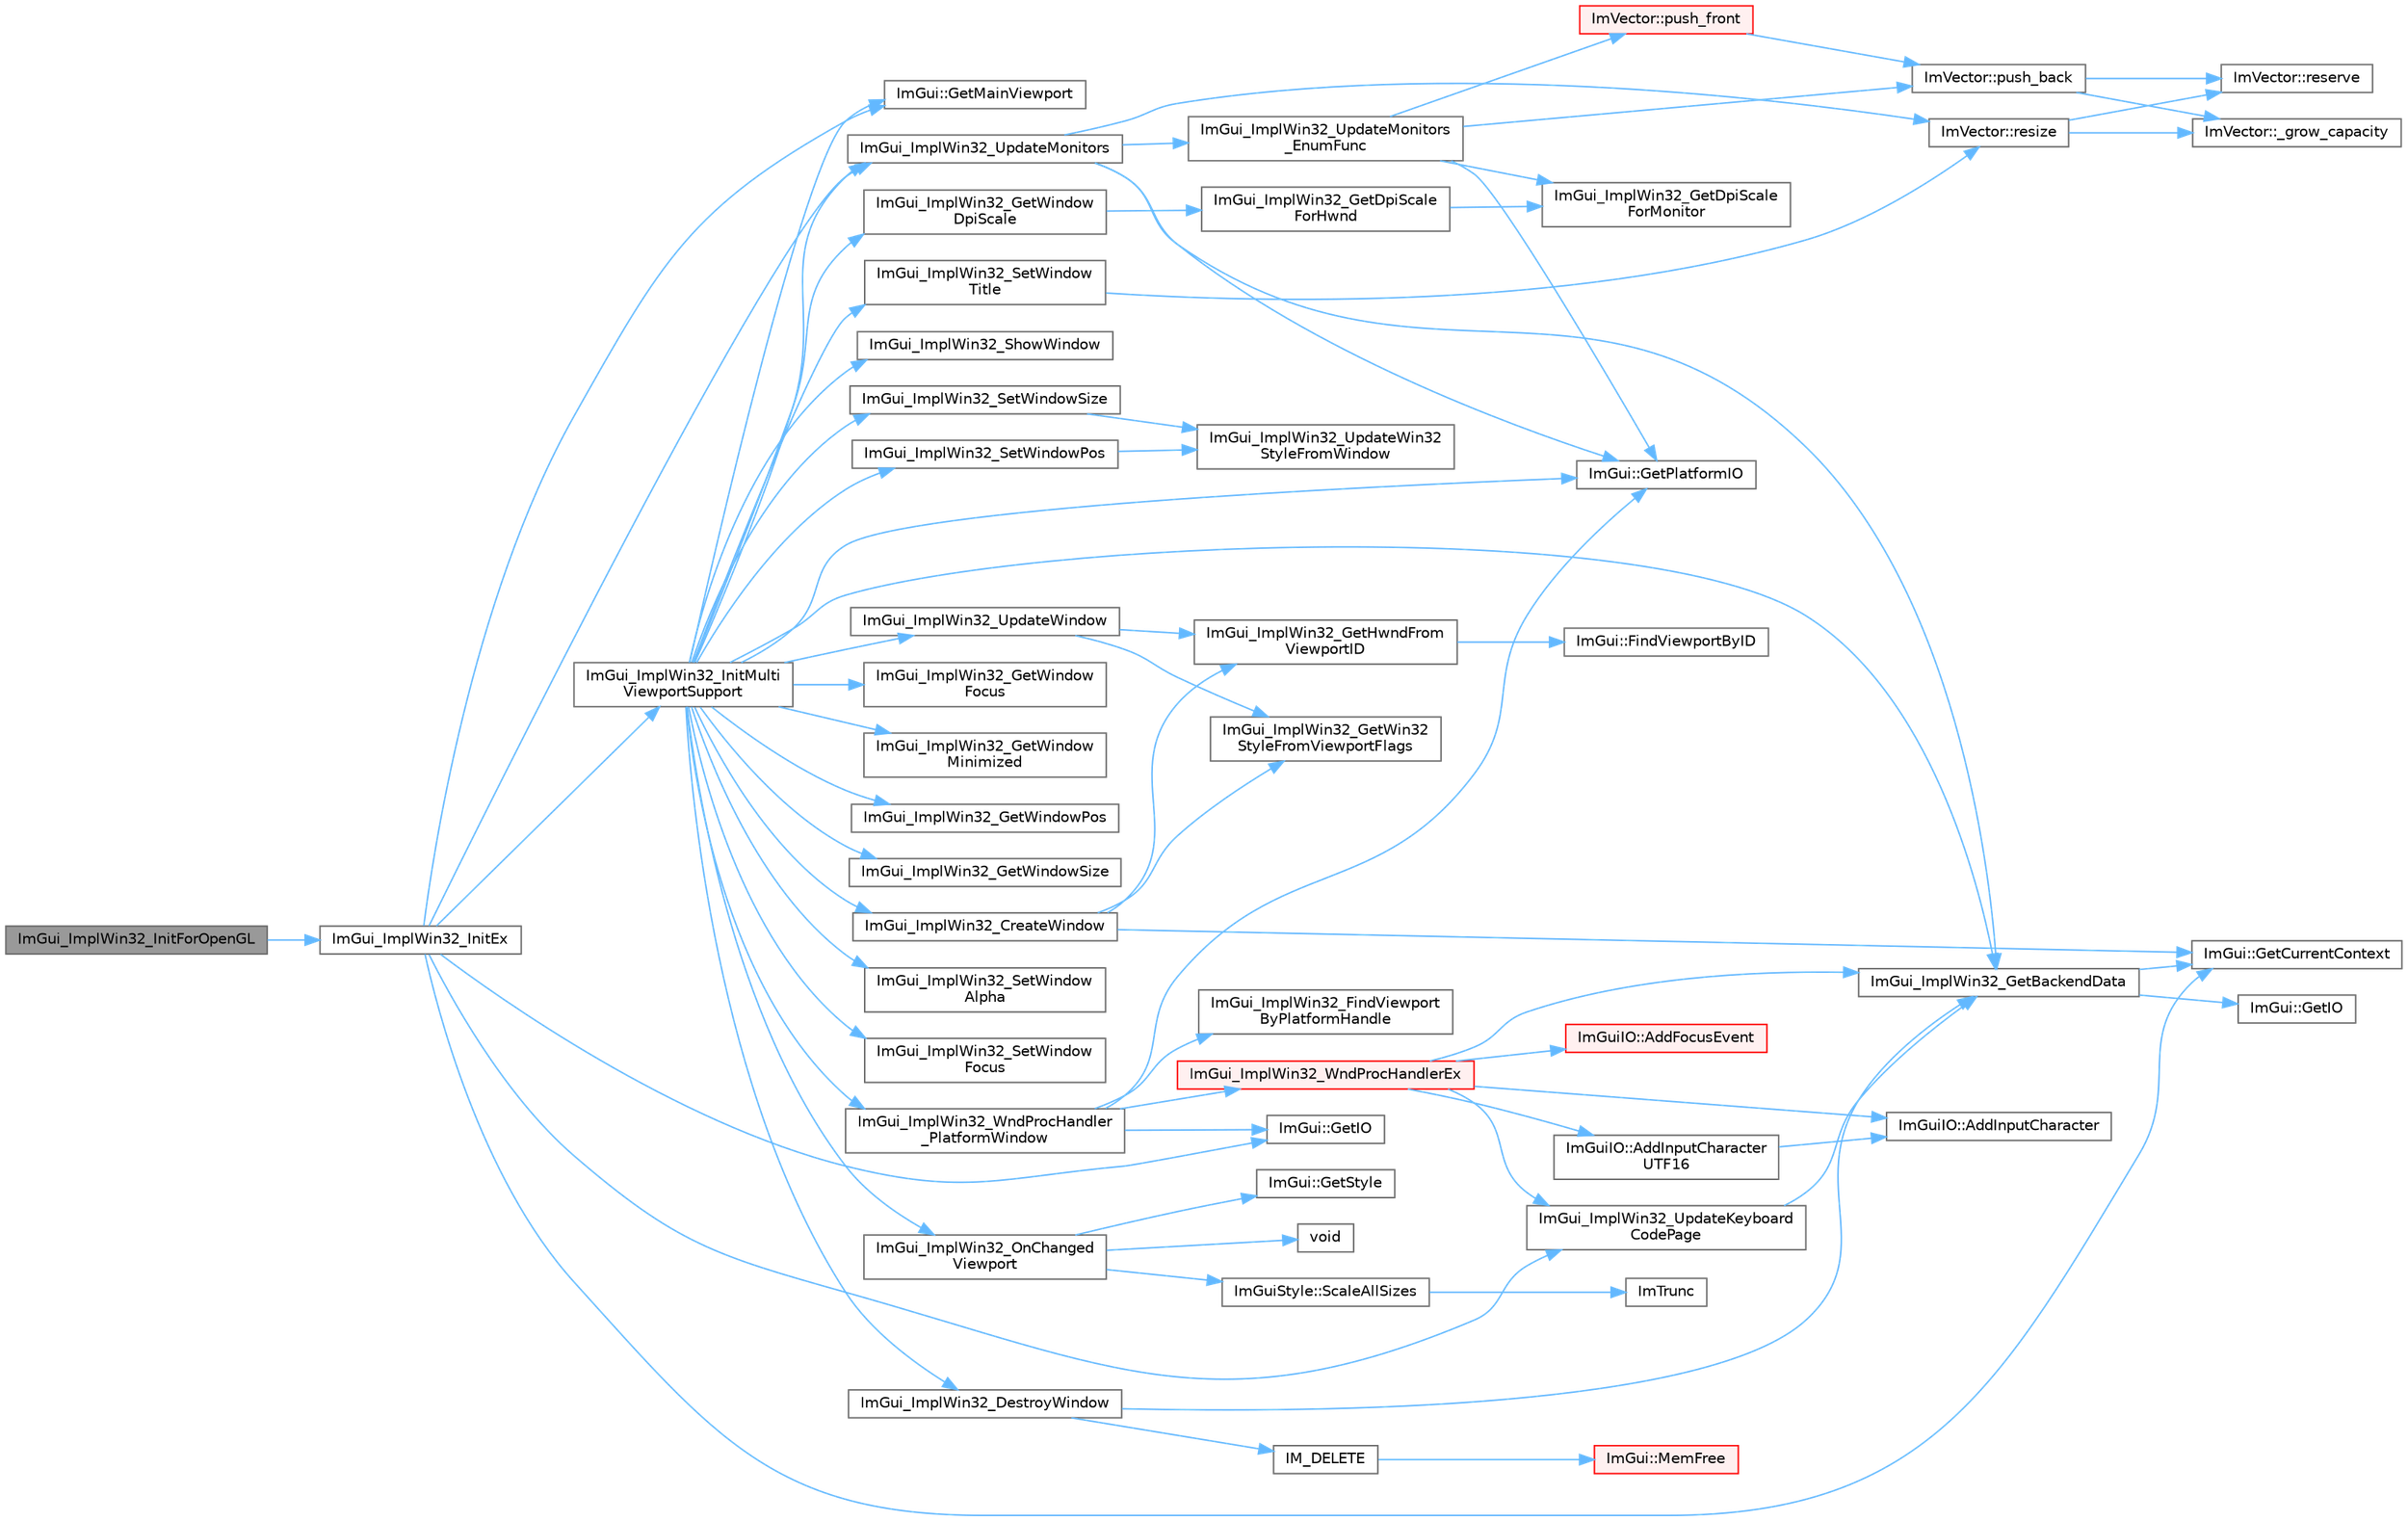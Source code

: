 digraph "ImGui_ImplWin32_InitForOpenGL"
{
 // LATEX_PDF_SIZE
  bgcolor="transparent";
  edge [fontname=Helvetica,fontsize=10,labelfontname=Helvetica,labelfontsize=10];
  node [fontname=Helvetica,fontsize=10,shape=box,height=0.2,width=0.4];
  rankdir="LR";
  Node1 [id="Node000001",label="ImGui_ImplWin32_InitForOpenGL",height=0.2,width=0.4,color="gray40", fillcolor="grey60", style="filled", fontcolor="black",tooltip=" "];
  Node1 -> Node2 [id="edge72_Node000001_Node000002",color="steelblue1",style="solid",tooltip=" "];
  Node2 [id="Node000002",label="ImGui_ImplWin32_InitEx",height=0.2,width=0.4,color="grey40", fillcolor="white", style="filled",URL="$imgui__impl__win32_8cpp.html#aae36e87f5370bd86a7ea10c76f742ccb",tooltip=" "];
  Node2 -> Node3 [id="edge73_Node000002_Node000003",color="steelblue1",style="solid",tooltip=" "];
  Node3 [id="Node000003",label="ImGui::GetCurrentContext",height=0.2,width=0.4,color="grey40", fillcolor="white", style="filled",URL="$namespace_im_gui.html#af557a6de5538099a0f6047eb994bbf42",tooltip=" "];
  Node2 -> Node4 [id="edge74_Node000002_Node000004",color="steelblue1",style="solid",tooltip=" "];
  Node4 [id="Node000004",label="ImGui::GetIO",height=0.2,width=0.4,color="grey40", fillcolor="white", style="filled",URL="$namespace_im_gui.html#a3179e560812f878f3961ce803a5d9302",tooltip=" "];
  Node2 -> Node5 [id="edge75_Node000002_Node000005",color="steelblue1",style="solid",tooltip=" "];
  Node5 [id="Node000005",label="ImGui::GetMainViewport",height=0.2,width=0.4,color="grey40", fillcolor="white", style="filled",URL="$namespace_im_gui.html#a7bf620af1d66ee7d7b06701894d23e60",tooltip=" "];
  Node2 -> Node6 [id="edge76_Node000002_Node000006",color="steelblue1",style="solid",tooltip=" "];
  Node6 [id="Node000006",label="ImGui_ImplWin32_InitMulti\lViewportSupport",height=0.2,width=0.4,color="grey40", fillcolor="white", style="filled",URL="$imgui__impl__win32_8cpp.html#a580ea37efc232c8e76da164e876e0f54",tooltip=" "];
  Node6 -> Node5 [id="edge77_Node000006_Node000005",color="steelblue1",style="solid",tooltip=" "];
  Node6 -> Node7 [id="edge78_Node000006_Node000007",color="steelblue1",style="solid",tooltip=" "];
  Node7 [id="Node000007",label="ImGui::GetPlatformIO",height=0.2,width=0.4,color="grey40", fillcolor="white", style="filled",URL="$namespace_im_gui.html#a3edc2b6129cbf1e8d247c6d03c344065",tooltip=" "];
  Node6 -> Node8 [id="edge79_Node000006_Node000008",color="steelblue1",style="solid",tooltip=" "];
  Node8 [id="Node000008",label="ImGui_ImplWin32_CreateWindow",height=0.2,width=0.4,color="grey40", fillcolor="white", style="filled",URL="$imgui__impl__win32_8cpp.html#ab39d42e1529ae7793a80fa99a0aa7247",tooltip=" "];
  Node8 -> Node3 [id="edge80_Node000008_Node000003",color="steelblue1",style="solid",tooltip=" "];
  Node8 -> Node9 [id="edge81_Node000008_Node000009",color="steelblue1",style="solid",tooltip=" "];
  Node9 [id="Node000009",label="ImGui_ImplWin32_GetHwndFrom\lViewportID",height=0.2,width=0.4,color="grey40", fillcolor="white", style="filled",URL="$imgui__impl__win32_8cpp.html#ae0a83a1bf5194226a45cdbd9bc3016b5",tooltip=" "];
  Node9 -> Node10 [id="edge82_Node000009_Node000010",color="steelblue1",style="solid",tooltip=" "];
  Node10 [id="Node000010",label="ImGui::FindViewportByID",height=0.2,width=0.4,color="grey40", fillcolor="white", style="filled",URL="$namespace_im_gui.html#a19f511dec79b1d152da3cd6667bb3856",tooltip=" "];
  Node8 -> Node11 [id="edge83_Node000008_Node000011",color="steelblue1",style="solid",tooltip=" "];
  Node11 [id="Node000011",label="ImGui_ImplWin32_GetWin32\lStyleFromViewportFlags",height=0.2,width=0.4,color="grey40", fillcolor="white", style="filled",URL="$imgui__impl__win32_8cpp.html#a04cb7906c75b84f6e846fa535362ced4",tooltip=" "];
  Node6 -> Node12 [id="edge84_Node000006_Node000012",color="steelblue1",style="solid",tooltip=" "];
  Node12 [id="Node000012",label="ImGui_ImplWin32_DestroyWindow",height=0.2,width=0.4,color="grey40", fillcolor="white", style="filled",URL="$imgui__impl__win32_8cpp.html#a98a47b4efabbba97b149e3cc997f9420",tooltip=" "];
  Node12 -> Node13 [id="edge85_Node000012_Node000013",color="steelblue1",style="solid",tooltip=" "];
  Node13 [id="Node000013",label="IM_DELETE",height=0.2,width=0.4,color="grey40", fillcolor="white", style="filled",URL="$imgui_8h.html#a3c856832c3fe1da8767a9353da3707e1",tooltip=" "];
  Node13 -> Node14 [id="edge86_Node000013_Node000014",color="steelblue1",style="solid",tooltip=" "];
  Node14 [id="Node000014",label="ImGui::MemFree",height=0.2,width=0.4,color="red", fillcolor="#FFF0F0", style="filled",URL="$namespace_im_gui.html#a269ec695c6e722ec3da85dae37f0675d",tooltip=" "];
  Node12 -> Node20 [id="edge87_Node000012_Node000020",color="steelblue1",style="solid",tooltip=" "];
  Node20 [id="Node000020",label="ImGui_ImplWin32_GetBackendData",height=0.2,width=0.4,color="grey40", fillcolor="white", style="filled",URL="$imgui__impl__win32_8cpp.html#a89061996e57d1d3850ca680093eaa688",tooltip=" "];
  Node20 -> Node3 [id="edge88_Node000020_Node000003",color="steelblue1",style="solid",tooltip=" "];
  Node20 -> Node21 [id="edge89_Node000020_Node000021",color="steelblue1",style="solid",tooltip=" "];
  Node21 [id="Node000021",label="ImGui::GetIO",height=0.2,width=0.4,color="grey40", fillcolor="white", style="filled",URL="$namespace_im_gui.html#a7dea7d0530868f078324f14a308f0c3c",tooltip=" "];
  Node6 -> Node20 [id="edge90_Node000006_Node000020",color="steelblue1",style="solid",tooltip=" "];
  Node6 -> Node22 [id="edge91_Node000006_Node000022",color="steelblue1",style="solid",tooltip=" "];
  Node22 [id="Node000022",label="ImGui_ImplWin32_GetWindow\lDpiScale",height=0.2,width=0.4,color="grey40", fillcolor="white", style="filled",URL="$imgui__impl__win32_8cpp.html#ad0c9d8b96ddfa493059d4c41e7db6492",tooltip=" "];
  Node22 -> Node23 [id="edge92_Node000022_Node000023",color="steelblue1",style="solid",tooltip=" "];
  Node23 [id="Node000023",label="ImGui_ImplWin32_GetDpiScale\lForHwnd",height=0.2,width=0.4,color="grey40", fillcolor="white", style="filled",URL="$imgui__impl__win32_8cpp.html#a63408fa92e0f85dcf74b27ba6b81f7f4",tooltip=" "];
  Node23 -> Node24 [id="edge93_Node000023_Node000024",color="steelblue1",style="solid",tooltip=" "];
  Node24 [id="Node000024",label="ImGui_ImplWin32_GetDpiScale\lForMonitor",height=0.2,width=0.4,color="grey40", fillcolor="white", style="filled",URL="$imgui__impl__win32_8cpp.html#a765356269dc7e4f7f521d5f9c9bc42a5",tooltip=" "];
  Node6 -> Node25 [id="edge94_Node000006_Node000025",color="steelblue1",style="solid",tooltip=" "];
  Node25 [id="Node000025",label="ImGui_ImplWin32_GetWindow\lFocus",height=0.2,width=0.4,color="grey40", fillcolor="white", style="filled",URL="$imgui__impl__win32_8cpp.html#a779e3d7c2538d85073b74fbda38e6e87",tooltip=" "];
  Node6 -> Node26 [id="edge95_Node000006_Node000026",color="steelblue1",style="solid",tooltip=" "];
  Node26 [id="Node000026",label="ImGui_ImplWin32_GetWindow\lMinimized",height=0.2,width=0.4,color="grey40", fillcolor="white", style="filled",URL="$imgui__impl__win32_8cpp.html#aa4db55cffa972a9f20dc26aaae4ce61b",tooltip=" "];
  Node6 -> Node27 [id="edge96_Node000006_Node000027",color="steelblue1",style="solid",tooltip=" "];
  Node27 [id="Node000027",label="ImGui_ImplWin32_GetWindowPos",height=0.2,width=0.4,color="grey40", fillcolor="white", style="filled",URL="$imgui__impl__win32_8cpp.html#a135aea105cbe5fb3e991135dd303365b",tooltip=" "];
  Node6 -> Node28 [id="edge97_Node000006_Node000028",color="steelblue1",style="solid",tooltip=" "];
  Node28 [id="Node000028",label="ImGui_ImplWin32_GetWindowSize",height=0.2,width=0.4,color="grey40", fillcolor="white", style="filled",URL="$imgui__impl__win32_8cpp.html#abf9fabfc5fccc273dd0c772caf9afd2a",tooltip=" "];
  Node6 -> Node29 [id="edge98_Node000006_Node000029",color="steelblue1",style="solid",tooltip=" "];
  Node29 [id="Node000029",label="ImGui_ImplWin32_OnChanged\lViewport",height=0.2,width=0.4,color="grey40", fillcolor="white", style="filled",URL="$imgui__impl__win32_8cpp.html#a07fb8ef75809375968109182ec3766ea",tooltip=" "];
  Node29 -> Node30 [id="edge99_Node000029_Node000030",color="steelblue1",style="solid",tooltip=" "];
  Node30 [id="Node000030",label="ImGui::GetStyle",height=0.2,width=0.4,color="grey40", fillcolor="white", style="filled",URL="$namespace_im_gui.html#abafef4bb3e3654efd96a47b2e22870a7",tooltip=" "];
  Node29 -> Node31 [id="edge100_Node000029_Node000031",color="steelblue1",style="solid",tooltip=" "];
  Node31 [id="Node000031",label="ImGuiStyle::ScaleAllSizes",height=0.2,width=0.4,color="grey40", fillcolor="white", style="filled",URL="$struct_im_gui_style.html#a7c9d3e0974a239f65e433cc952be0627",tooltip=" "];
  Node31 -> Node32 [id="edge101_Node000031_Node000032",color="steelblue1",style="solid",tooltip=" "];
  Node32 [id="Node000032",label="ImTrunc",height=0.2,width=0.4,color="grey40", fillcolor="white", style="filled",URL="$imgui__internal_8h.html#a34870cae27ccd450c17ec3d3910b2da4",tooltip=" "];
  Node29 -> Node33 [id="edge102_Node000029_Node000033",color="steelblue1",style="solid",tooltip=" "];
  Node33 [id="Node000033",label="void",height=0.2,width=0.4,color="grey40", fillcolor="white", style="filled",URL="$mimalloc_8h.html#a9d6d8aef94ac19034a5f163606f84830",tooltip=" "];
  Node6 -> Node34 [id="edge103_Node000006_Node000034",color="steelblue1",style="solid",tooltip=" "];
  Node34 [id="Node000034",label="ImGui_ImplWin32_SetWindow\lAlpha",height=0.2,width=0.4,color="grey40", fillcolor="white", style="filled",URL="$imgui__impl__win32_8cpp.html#a20c59a1c91616a24f550f5bc8c970415",tooltip=" "];
  Node6 -> Node35 [id="edge104_Node000006_Node000035",color="steelblue1",style="solid",tooltip=" "];
  Node35 [id="Node000035",label="ImGui_ImplWin32_SetWindow\lFocus",height=0.2,width=0.4,color="grey40", fillcolor="white", style="filled",URL="$imgui__impl__win32_8cpp.html#a23dbebd2bbb4f5152dcb78cf80a31864",tooltip=" "];
  Node6 -> Node36 [id="edge105_Node000006_Node000036",color="steelblue1",style="solid",tooltip=" "];
  Node36 [id="Node000036",label="ImGui_ImplWin32_SetWindowPos",height=0.2,width=0.4,color="grey40", fillcolor="white", style="filled",URL="$imgui__impl__win32_8cpp.html#a00dc1393aaa6bfe49a8e28c7fa3a0116",tooltip=" "];
  Node36 -> Node37 [id="edge106_Node000036_Node000037",color="steelblue1",style="solid",tooltip=" "];
  Node37 [id="Node000037",label="ImGui_ImplWin32_UpdateWin32\lStyleFromWindow",height=0.2,width=0.4,color="grey40", fillcolor="white", style="filled",URL="$imgui__impl__win32_8cpp.html#abd1e53cc3112c8eb2c5e3ef6f87fdcc4",tooltip=" "];
  Node6 -> Node38 [id="edge107_Node000006_Node000038",color="steelblue1",style="solid",tooltip=" "];
  Node38 [id="Node000038",label="ImGui_ImplWin32_SetWindowSize",height=0.2,width=0.4,color="grey40", fillcolor="white", style="filled",URL="$imgui__impl__win32_8cpp.html#a25e40453143994bf4b6b730f0095ca61",tooltip=" "];
  Node38 -> Node37 [id="edge108_Node000038_Node000037",color="steelblue1",style="solid",tooltip=" "];
  Node6 -> Node39 [id="edge109_Node000006_Node000039",color="steelblue1",style="solid",tooltip=" "];
  Node39 [id="Node000039",label="ImGui_ImplWin32_SetWindow\lTitle",height=0.2,width=0.4,color="grey40", fillcolor="white", style="filled",URL="$imgui__impl__win32_8cpp.html#a2f431ee18a1d3211691aa572a58f531b",tooltip=" "];
  Node39 -> Node40 [id="edge110_Node000039_Node000040",color="steelblue1",style="solid",tooltip=" "];
  Node40 [id="Node000040",label="ImVector::resize",height=0.2,width=0.4,color="grey40", fillcolor="white", style="filled",URL="$struct_im_vector.html#ac371dd62e56ae486b1a5038cf07eee56",tooltip=" "];
  Node40 -> Node41 [id="edge111_Node000040_Node000041",color="steelblue1",style="solid",tooltip=" "];
  Node41 [id="Node000041",label="ImVector::_grow_capacity",height=0.2,width=0.4,color="grey40", fillcolor="white", style="filled",URL="$struct_im_vector.html#a3a097635d464b1b70dc7d59996a88b28",tooltip=" "];
  Node40 -> Node42 [id="edge112_Node000040_Node000042",color="steelblue1",style="solid",tooltip=" "];
  Node42 [id="Node000042",label="ImVector::reserve",height=0.2,width=0.4,color="grey40", fillcolor="white", style="filled",URL="$struct_im_vector.html#a0f14f5736c3372157856eebb67123b75",tooltip=" "];
  Node6 -> Node43 [id="edge113_Node000006_Node000043",color="steelblue1",style="solid",tooltip=" "];
  Node43 [id="Node000043",label="ImGui_ImplWin32_ShowWindow",height=0.2,width=0.4,color="grey40", fillcolor="white", style="filled",URL="$imgui__impl__win32_8cpp.html#af2a09beeb89c0fc97e459cf1543bea81",tooltip=" "];
  Node6 -> Node44 [id="edge114_Node000006_Node000044",color="steelblue1",style="solid",tooltip=" "];
  Node44 [id="Node000044",label="ImGui_ImplWin32_UpdateMonitors",height=0.2,width=0.4,color="grey40", fillcolor="white", style="filled",URL="$imgui__impl__win32_8cpp.html#a89e9a7d37283f923c83cb50573b5e1d9",tooltip=" "];
  Node44 -> Node7 [id="edge115_Node000044_Node000007",color="steelblue1",style="solid",tooltip=" "];
  Node44 -> Node20 [id="edge116_Node000044_Node000020",color="steelblue1",style="solid",tooltip=" "];
  Node44 -> Node45 [id="edge117_Node000044_Node000045",color="steelblue1",style="solid",tooltip=" "];
  Node45 [id="Node000045",label="ImGui_ImplWin32_UpdateMonitors\l_EnumFunc",height=0.2,width=0.4,color="grey40", fillcolor="white", style="filled",URL="$imgui__impl__win32_8cpp.html#a406c6a8e48cae7dcb70e768176599416",tooltip=" "];
  Node45 -> Node7 [id="edge118_Node000045_Node000007",color="steelblue1",style="solid",tooltip=" "];
  Node45 -> Node24 [id="edge119_Node000045_Node000024",color="steelblue1",style="solid",tooltip=" "];
  Node45 -> Node46 [id="edge120_Node000045_Node000046",color="steelblue1",style="solid",tooltip=" "];
  Node46 [id="Node000046",label="ImVector::push_back",height=0.2,width=0.4,color="grey40", fillcolor="white", style="filled",URL="$struct_im_vector.html#aab5df48e0711a48bd12f3206e08c4108",tooltip=" "];
  Node46 -> Node41 [id="edge121_Node000046_Node000041",color="steelblue1",style="solid",tooltip=" "];
  Node46 -> Node42 [id="edge122_Node000046_Node000042",color="steelblue1",style="solid",tooltip=" "];
  Node45 -> Node47 [id="edge123_Node000045_Node000047",color="steelblue1",style="solid",tooltip=" "];
  Node47 [id="Node000047",label="ImVector::push_front",height=0.2,width=0.4,color="red", fillcolor="#FFF0F0", style="filled",URL="$struct_im_vector.html#a168658df8e0e1df5698ebe7a69946389",tooltip=" "];
  Node47 -> Node46 [id="edge124_Node000047_Node000046",color="steelblue1",style="solid",tooltip=" "];
  Node44 -> Node40 [id="edge125_Node000044_Node000040",color="steelblue1",style="solid",tooltip=" "];
  Node6 -> Node49 [id="edge126_Node000006_Node000049",color="steelblue1",style="solid",tooltip=" "];
  Node49 [id="Node000049",label="ImGui_ImplWin32_UpdateWindow",height=0.2,width=0.4,color="grey40", fillcolor="white", style="filled",URL="$imgui__impl__win32_8cpp.html#a18344e4e0e3c91a55aac893b7cc4296f",tooltip=" "];
  Node49 -> Node9 [id="edge127_Node000049_Node000009",color="steelblue1",style="solid",tooltip=" "];
  Node49 -> Node11 [id="edge128_Node000049_Node000011",color="steelblue1",style="solid",tooltip=" "];
  Node6 -> Node50 [id="edge129_Node000006_Node000050",color="steelblue1",style="solid",tooltip=" "];
  Node50 [id="Node000050",label="ImGui_ImplWin32_WndProcHandler\l_PlatformWindow",height=0.2,width=0.4,color="grey40", fillcolor="white", style="filled",URL="$imgui__impl__win32_8cpp.html#ab4a89c5993eec0726141d49e8b105625",tooltip=" "];
  Node50 -> Node4 [id="edge130_Node000050_Node000004",color="steelblue1",style="solid",tooltip=" "];
  Node50 -> Node7 [id="edge131_Node000050_Node000007",color="steelblue1",style="solid",tooltip=" "];
  Node50 -> Node51 [id="edge132_Node000050_Node000051",color="steelblue1",style="solid",tooltip=" "];
  Node51 [id="Node000051",label="ImGui_ImplWin32_FindViewport\lByPlatformHandle",height=0.2,width=0.4,color="grey40", fillcolor="white", style="filled",URL="$imgui__impl__win32_8cpp.html#a45546e469e29473247bc138a67ebe78d",tooltip=" "];
  Node50 -> Node52 [id="edge133_Node000050_Node000052",color="steelblue1",style="solid",tooltip=" "];
  Node52 [id="Node000052",label="ImGui_ImplWin32_WndProcHandlerEx",height=0.2,width=0.4,color="red", fillcolor="#FFF0F0", style="filled",URL="$imgui__impl__win32_8cpp.html#a7038e1f34a0be8f5b6023a08973f4431",tooltip=" "];
  Node52 -> Node53 [id="edge134_Node000052_Node000053",color="steelblue1",style="solid",tooltip=" "];
  Node53 [id="Node000053",label="ImGuiIO::AddFocusEvent",height=0.2,width=0.4,color="red", fillcolor="#FFF0F0", style="filled",URL="$struct_im_gui_i_o.html#a051243815ff6305cdcd3db8f84c2dfef",tooltip=" "];
  Node52 -> Node55 [id="edge135_Node000052_Node000055",color="steelblue1",style="solid",tooltip=" "];
  Node55 [id="Node000055",label="ImGuiIO::AddInputCharacter",height=0.2,width=0.4,color="grey40", fillcolor="white", style="filled",URL="$struct_im_gui_i_o.html#a0ded7ab1043ea14b65e1d81819878ccc",tooltip=" "];
  Node52 -> Node56 [id="edge136_Node000052_Node000056",color="steelblue1",style="solid",tooltip=" "];
  Node56 [id="Node000056",label="ImGuiIO::AddInputCharacter\lUTF16",height=0.2,width=0.4,color="grey40", fillcolor="white", style="filled",URL="$struct_im_gui_i_o.html#a09ce496becb406f0fbe94dc35915af64",tooltip=" "];
  Node56 -> Node55 [id="edge137_Node000056_Node000055",color="steelblue1",style="solid",tooltip=" "];
  Node52 -> Node20 [id="edge138_Node000052_Node000020",color="steelblue1",style="solid",tooltip=" "];
  Node52 -> Node77 [id="edge139_Node000052_Node000077",color="steelblue1",style="solid",tooltip=" "];
  Node77 [id="Node000077",label="ImGui_ImplWin32_UpdateKeyboard\lCodePage",height=0.2,width=0.4,color="grey40", fillcolor="white", style="filled",URL="$imgui__impl__win32_8cpp.html#a9e5765b2d898579d5aa03637c29722cd",tooltip=" "];
  Node77 -> Node20 [id="edge140_Node000077_Node000020",color="steelblue1",style="solid",tooltip=" "];
  Node2 -> Node77 [id="edge141_Node000002_Node000077",color="steelblue1",style="solid",tooltip=" "];
  Node2 -> Node44 [id="edge142_Node000002_Node000044",color="steelblue1",style="solid",tooltip=" "];
}

